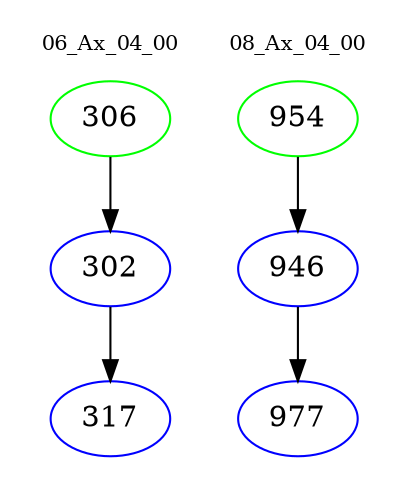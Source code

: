digraph{
subgraph cluster_0 {
color = white
label = "06_Ax_04_00";
fontsize=10;
T0_306 [label="306", color="green"]
T0_306 -> T0_302 [color="black"]
T0_302 [label="302", color="blue"]
T0_302 -> T0_317 [color="black"]
T0_317 [label="317", color="blue"]
}
subgraph cluster_1 {
color = white
label = "08_Ax_04_00";
fontsize=10;
T1_954 [label="954", color="green"]
T1_954 -> T1_946 [color="black"]
T1_946 [label="946", color="blue"]
T1_946 -> T1_977 [color="black"]
T1_977 [label="977", color="blue"]
}
}
